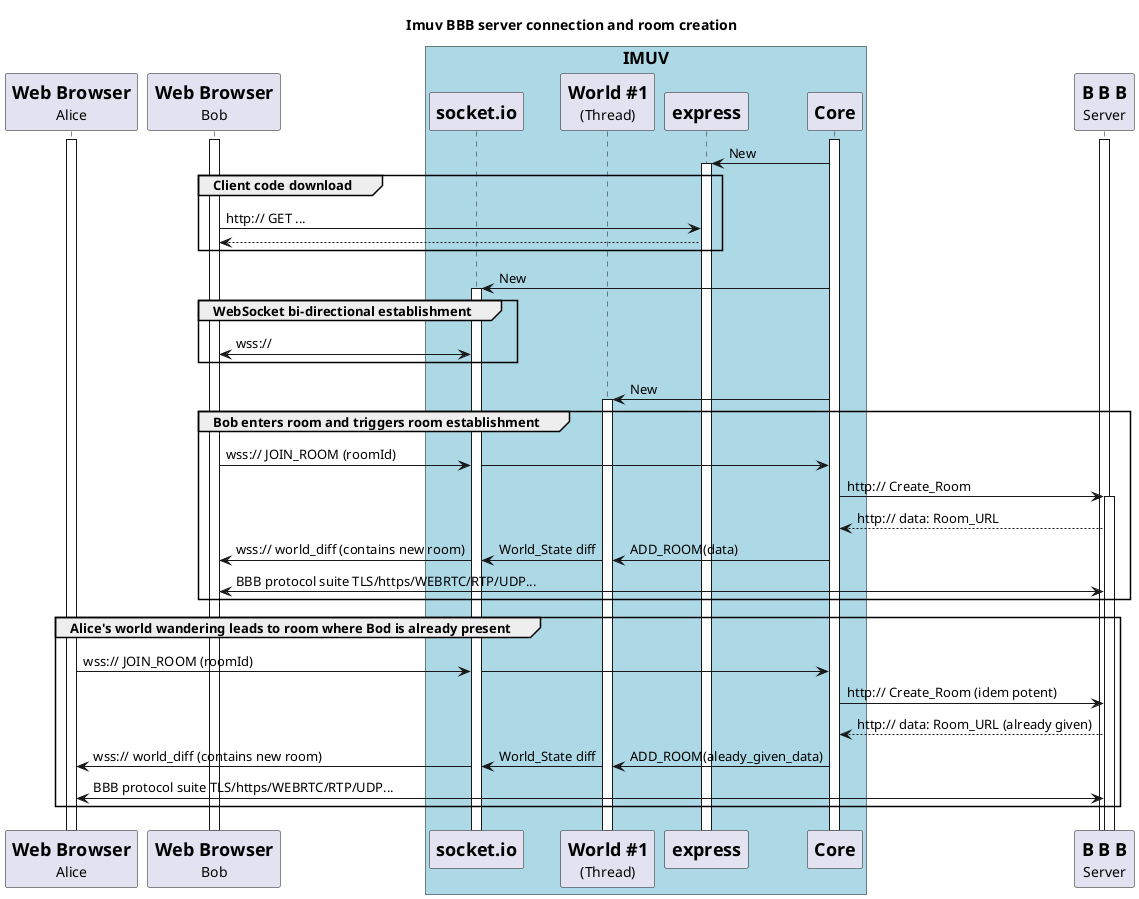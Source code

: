 @startuml
'For same line messages support
!pragma teoz true

title Imuv BBB server connection and room creation

participant WebBrowserAlice [
  =Web Browser
  Alice
]

participant WebBrowserBob [
  =Web Browser
  Bob
]

box =IMUV #LightBlue
  participant "=socket.io" as ImuvWebsocket 
  participant ImuvWorld [
    =World #1 
    (Thread)
  ]
  participant "=express" as ImuvExpress
  participant "=Core" as Imuv
end box

participant BBB [
  =B B B
  Server
]

activate WebBrowserAlice
activate WebBrowserBob
activate Imuv
activate BBB

ImuvExpress <- Imuv: New
activate ImuvExpress
group Client code download
  WebBrowserBob -> ImuvExpress: http:// GET ...
  WebBrowserBob <-- ImuvExpress: 
end

ImuvWebsocket <- Imuv: New
activate ImuvWebsocket
group WebSocket bi-directional establishment
  WebBrowserBob <-> ImuvWebsocket: wss://
end

ImuvWorld <- Imuv: New
activate ImuvWorld
group Bob enters room and triggers room establishment
  WebBrowserBob -> ImuvWebsocket: wss:// JOIN_ROOM (roomId)
  &ImuvWebsocket -> Imuv
  Imuv ->  BBB : http:// Create_Room
  activate BBB
  Imuv <-- BBB : http:// data: Room_URL
  ImuvWorld <- Imuv: ADD_ROOM(data)
  &ImuvWorld -> ImuvWebsocket: World_State diff
  &WebBrowserBob <- ImuvWebsocket: wss:// world_diff (contains new room)
  WebBrowserBob <-> BBB: BBB protocol suite TLS/https/WEBRTC/RTP/UDP...
end

group Alice's world wandering leads to room where Bod is already present
  WebBrowserAlice -> ImuvWebsocket: wss:// JOIN_ROOM (roomId)
  &ImuvWebsocket -> Imuv
  Imuv ->  BBB : http:// Create_Room (idem potent)
  Imuv <-- BBB : http:// data: Room_URL (already given)
  ImuvWorld <- Imuv: ADD_ROOM(aleady_given_data)
  &ImuvWorld -> ImuvWebsocket: World_State diff
  &WebBrowserAlice <- ImuvWebsocket: wss:// world_diff (contains new room)
  WebBrowserAlice <-> BBB: BBB protocol suite TLS/https/WEBRTC/RTP/UDP...
end

@enduml